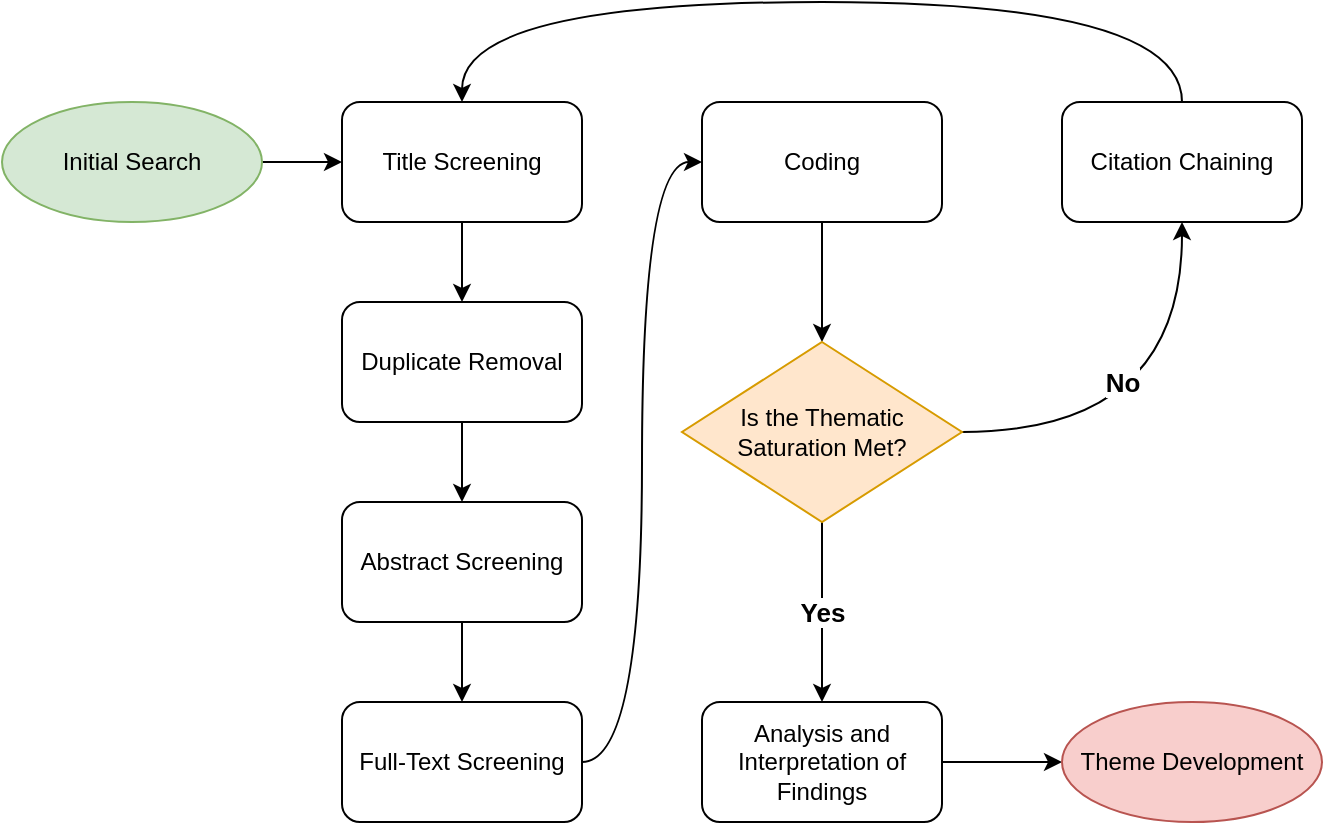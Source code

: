 <mxfile version="27.0.5">
  <diagram name="Page-1" id="muHeA2wIN7Br0-n2upKL">
    <mxGraphModel dx="1352" dy="1868" grid="1" gridSize="10" guides="1" tooltips="1" connect="1" arrows="1" fold="1" page="1" pageScale="1" pageWidth="850" pageHeight="1100" math="0" shadow="0">
      <root>
        <mxCell id="0" />
        <mxCell id="1" parent="0" />
        <mxCell id="XhsEv_M7SDo-VLpMQ4_O-64" style="edgeStyle=orthogonalEdgeStyle;rounded=0;orthogonalLoop=1;jettySize=auto;html=1;exitX=1;exitY=0.5;exitDx=0;exitDy=0;entryX=0;entryY=0.5;entryDx=0;entryDy=0;" edge="1" parent="1" source="XhsEv_M7SDo-VLpMQ4_O-75" target="XhsEv_M7SDo-VLpMQ4_O-55">
          <mxGeometry relative="1" as="geometry">
            <mxPoint x="160" y="-940" as="sourcePoint" />
          </mxGeometry>
        </mxCell>
        <mxCell id="XhsEv_M7SDo-VLpMQ4_O-65" style="edgeStyle=orthogonalEdgeStyle;rounded=0;orthogonalLoop=1;jettySize=auto;html=1;exitX=0.5;exitY=1;exitDx=0;exitDy=0;entryX=0.5;entryY=0;entryDx=0;entryDy=0;" edge="1" parent="1" source="XhsEv_M7SDo-VLpMQ4_O-55" target="XhsEv_M7SDo-VLpMQ4_O-56">
          <mxGeometry relative="1" as="geometry" />
        </mxCell>
        <mxCell id="XhsEv_M7SDo-VLpMQ4_O-55" value="Title Screening" style="rounded=1;whiteSpace=wrap;html=1;" vertex="1" parent="1">
          <mxGeometry x="200" y="-970" width="120" height="60" as="geometry" />
        </mxCell>
        <mxCell id="XhsEv_M7SDo-VLpMQ4_O-66" style="edgeStyle=orthogonalEdgeStyle;rounded=0;orthogonalLoop=1;jettySize=auto;html=1;exitX=0.5;exitY=1;exitDx=0;exitDy=0;entryX=0.5;entryY=0;entryDx=0;entryDy=0;" edge="1" parent="1" source="XhsEv_M7SDo-VLpMQ4_O-56" target="XhsEv_M7SDo-VLpMQ4_O-57">
          <mxGeometry relative="1" as="geometry" />
        </mxCell>
        <mxCell id="XhsEv_M7SDo-VLpMQ4_O-56" value="Duplicate Removal" style="rounded=1;whiteSpace=wrap;html=1;" vertex="1" parent="1">
          <mxGeometry x="200" y="-870" width="120" height="60" as="geometry" />
        </mxCell>
        <mxCell id="XhsEv_M7SDo-VLpMQ4_O-67" style="edgeStyle=orthogonalEdgeStyle;rounded=0;orthogonalLoop=1;jettySize=auto;html=1;exitX=0.5;exitY=1;exitDx=0;exitDy=0;entryX=0.5;entryY=0;entryDx=0;entryDy=0;" edge="1" parent="1" source="XhsEv_M7SDo-VLpMQ4_O-57" target="XhsEv_M7SDo-VLpMQ4_O-58">
          <mxGeometry relative="1" as="geometry" />
        </mxCell>
        <mxCell id="XhsEv_M7SDo-VLpMQ4_O-57" value="Abstract Screening" style="rounded=1;whiteSpace=wrap;html=1;" vertex="1" parent="1">
          <mxGeometry x="200" y="-770" width="120" height="60" as="geometry" />
        </mxCell>
        <mxCell id="XhsEv_M7SDo-VLpMQ4_O-72" style="edgeStyle=orthogonalEdgeStyle;rounded=0;orthogonalLoop=1;jettySize=auto;html=1;exitX=1;exitY=0.5;exitDx=0;exitDy=0;entryX=0;entryY=0.5;entryDx=0;entryDy=0;curved=1;" edge="1" parent="1" source="XhsEv_M7SDo-VLpMQ4_O-58" target="XhsEv_M7SDo-VLpMQ4_O-59">
          <mxGeometry relative="1" as="geometry" />
        </mxCell>
        <mxCell id="XhsEv_M7SDo-VLpMQ4_O-58" value="Full-Text Screening" style="rounded=1;whiteSpace=wrap;html=1;" vertex="1" parent="1">
          <mxGeometry x="200" y="-670" width="120" height="60" as="geometry" />
        </mxCell>
        <mxCell id="XhsEv_M7SDo-VLpMQ4_O-69" style="edgeStyle=orthogonalEdgeStyle;rounded=0;orthogonalLoop=1;jettySize=auto;html=1;exitX=0.5;exitY=1;exitDx=0;exitDy=0;entryX=0.5;entryY=0;entryDx=0;entryDy=0;" edge="1" parent="1" source="XhsEv_M7SDo-VLpMQ4_O-59" target="XhsEv_M7SDo-VLpMQ4_O-74">
          <mxGeometry relative="1" as="geometry">
            <mxPoint x="460" y="-870" as="targetPoint" />
          </mxGeometry>
        </mxCell>
        <mxCell id="XhsEv_M7SDo-VLpMQ4_O-59" value="Coding" style="rounded=1;whiteSpace=wrap;html=1;" vertex="1" parent="1">
          <mxGeometry x="380" y="-970" width="120" height="60" as="geometry" />
        </mxCell>
        <mxCell id="XhsEv_M7SDo-VLpMQ4_O-70" value="&lt;b&gt;&lt;font style=&quot;font-size: 13px;&quot;&gt;Yes&lt;/font&gt;&lt;/b&gt;" style="edgeStyle=orthogonalEdgeStyle;rounded=0;orthogonalLoop=1;jettySize=auto;html=1;exitX=0.5;exitY=1;exitDx=0;exitDy=0;" edge="1" parent="1" source="XhsEv_M7SDo-VLpMQ4_O-74" target="XhsEv_M7SDo-VLpMQ4_O-61">
          <mxGeometry relative="1" as="geometry">
            <mxPoint x="440" y="-790" as="sourcePoint" />
          </mxGeometry>
        </mxCell>
        <mxCell id="XhsEv_M7SDo-VLpMQ4_O-71" value="No" style="edgeStyle=orthogonalEdgeStyle;rounded=0;orthogonalLoop=1;jettySize=auto;html=1;exitX=1;exitY=0.5;exitDx=0;exitDy=0;entryX=0.5;entryY=1;entryDx=0;entryDy=0;curved=1;fontStyle=1;spacing=0;fontSize=13;" edge="1" parent="1" source="XhsEv_M7SDo-VLpMQ4_O-74" target="XhsEv_M7SDo-VLpMQ4_O-62">
          <mxGeometry x="-0.256" y="25" relative="1" as="geometry">
            <mxPoint x="500" y="-820" as="sourcePoint" />
            <mxPoint as="offset" />
          </mxGeometry>
        </mxCell>
        <mxCell id="XhsEv_M7SDo-VLpMQ4_O-73" style="edgeStyle=orthogonalEdgeStyle;rounded=0;orthogonalLoop=1;jettySize=auto;html=1;exitX=1;exitY=0.5;exitDx=0;exitDy=0;entryX=0;entryY=0.5;entryDx=0;entryDy=0;" edge="1" parent="1" source="XhsEv_M7SDo-VLpMQ4_O-61">
          <mxGeometry relative="1" as="geometry">
            <mxPoint x="560" y="-640" as="targetPoint" />
          </mxGeometry>
        </mxCell>
        <mxCell id="XhsEv_M7SDo-VLpMQ4_O-61" value="Analysis and Interpretation of Findings" style="rounded=1;whiteSpace=wrap;html=1;" vertex="1" parent="1">
          <mxGeometry x="380" y="-670" width="120" height="60" as="geometry" />
        </mxCell>
        <mxCell id="XhsEv_M7SDo-VLpMQ4_O-68" style="edgeStyle=orthogonalEdgeStyle;rounded=0;orthogonalLoop=1;jettySize=auto;html=1;exitX=0.5;exitY=0;exitDx=0;exitDy=0;entryX=0.5;entryY=0;entryDx=0;entryDy=0;curved=1;" edge="1" parent="1" source="XhsEv_M7SDo-VLpMQ4_O-62" target="XhsEv_M7SDo-VLpMQ4_O-55">
          <mxGeometry relative="1" as="geometry">
            <Array as="points">
              <mxPoint x="620" y="-1020" />
              <mxPoint x="260" y="-1020" />
            </Array>
          </mxGeometry>
        </mxCell>
        <mxCell id="XhsEv_M7SDo-VLpMQ4_O-62" value="Citation Chaining" style="rounded=1;whiteSpace=wrap;html=1;" vertex="1" parent="1">
          <mxGeometry x="560" y="-970" width="120" height="60" as="geometry" />
        </mxCell>
        <mxCell id="XhsEv_M7SDo-VLpMQ4_O-74" value="Is the Thematic &lt;br&gt;Saturation Met?" style="rhombus;verticalAlign=middle;labelBorderColor=none;labelBackgroundColor=none;textShadow=0;whiteSpace=wrap;html=1;fillColor=#ffe6cc;strokeColor=#d79b00;" vertex="1" parent="1">
          <mxGeometry x="370" y="-850" width="140" height="90" as="geometry" />
        </mxCell>
        <mxCell id="XhsEv_M7SDo-VLpMQ4_O-75" value="Initial Search" style="ellipse;whiteSpace=wrap;html=1;fillColor=#d5e8d4;strokeColor=#82b366;" vertex="1" parent="1">
          <mxGeometry x="30" y="-970" width="130" height="60" as="geometry" />
        </mxCell>
        <mxCell id="XhsEv_M7SDo-VLpMQ4_O-76" value="Theme Development" style="ellipse;whiteSpace=wrap;html=1;fillColor=#f8cecc;strokeColor=#b85450;" vertex="1" parent="1">
          <mxGeometry x="560" y="-670" width="130" height="60" as="geometry" />
        </mxCell>
      </root>
    </mxGraphModel>
  </diagram>
</mxfile>
